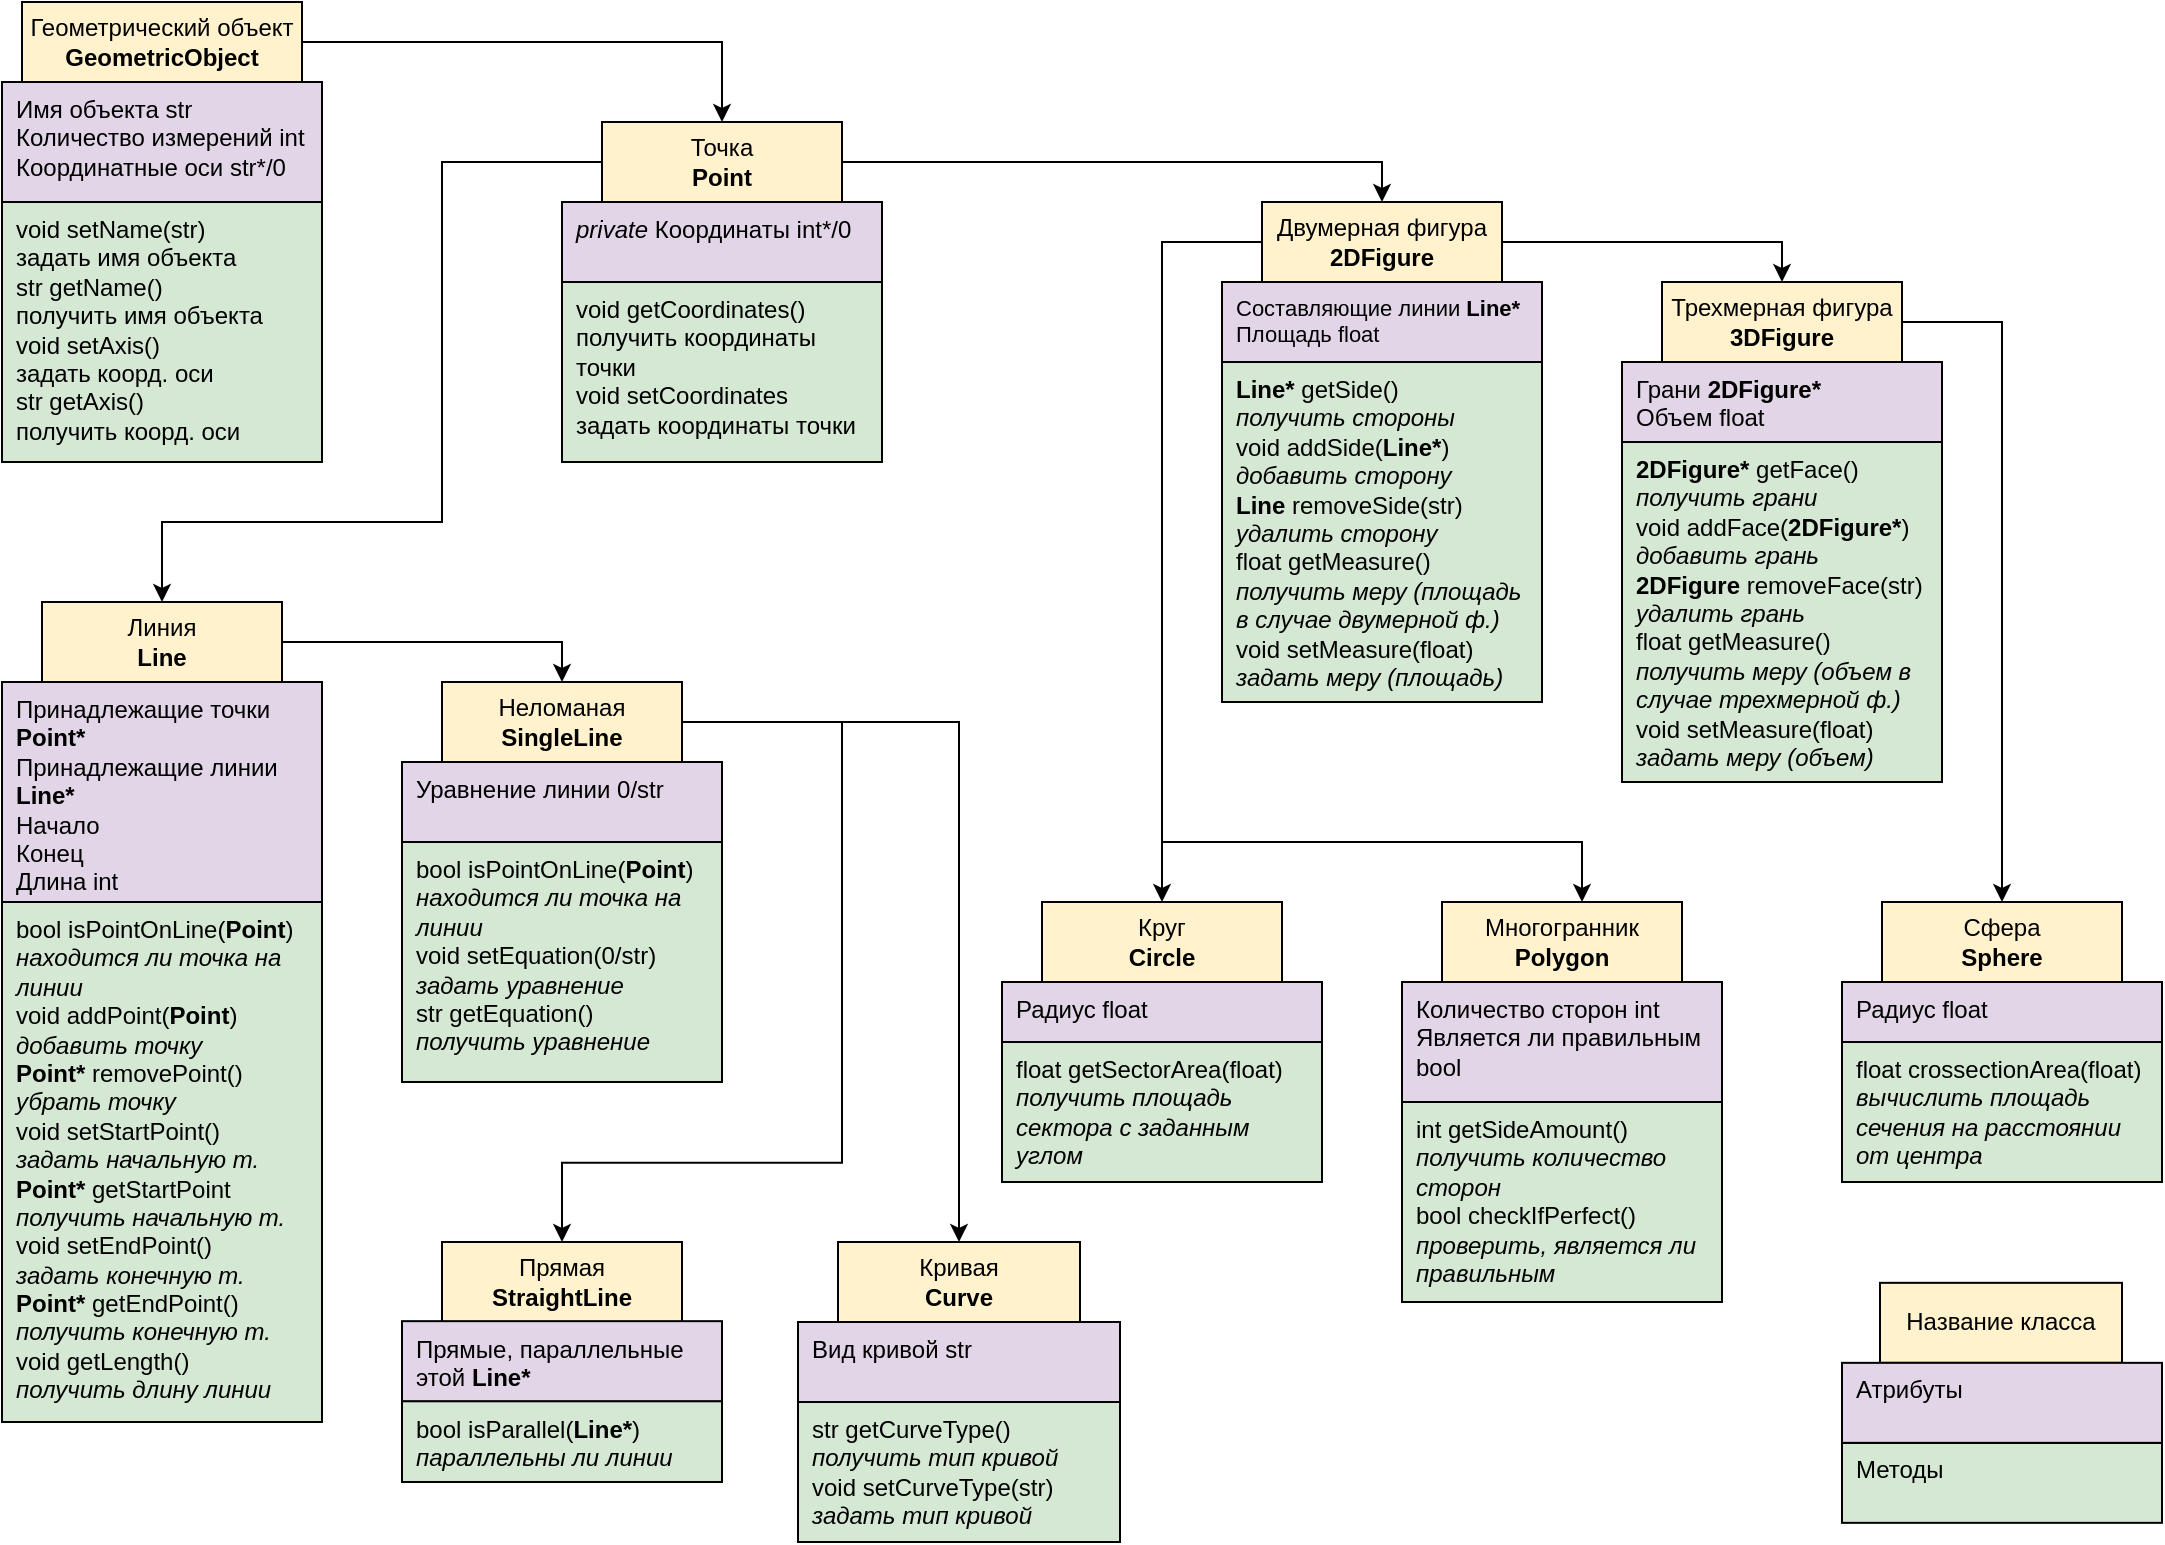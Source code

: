<mxfile version="15.7.3" type="device"><diagram id="eOIdxmEoWvrD5ZRum1LL" name="Page-1"><mxGraphModel dx="1221" dy="764" grid="1" gridSize="10" guides="1" tooltips="1" connect="1" arrows="1" fold="1" page="1" pageScale="1" pageWidth="1169" pageHeight="827" math="0" shadow="0"><root><mxCell id="0"/><mxCell id="1" parent="0"/><mxCell id="BYjtWeza5uNAZnkRkZm7-6" value="Имя объекта str&lt;br&gt;Количество измерений int&lt;br&gt;Координатные оси str*/0" style="rounded=0;whiteSpace=wrap;html=1;fillColor=#e1d5e7;strokeColor=#000000;spacingLeft=5;spacingRight=5;align=left;verticalAlign=top;" parent="1" vertex="1"><mxGeometry x="40" y="80" width="160" height="60" as="geometry"/></mxCell><mxCell id="Puh9sHjOk7Uzt1BkSw0p-1" style="edgeStyle=orthogonalEdgeStyle;rounded=0;orthogonalLoop=1;jettySize=auto;html=1;entryX=0.5;entryY=0;entryDx=0;entryDy=0;" parent="1" source="BYjtWeza5uNAZnkRkZm7-4" target="BYjtWeza5uNAZnkRkZm7-7" edge="1"><mxGeometry relative="1" as="geometry"/></mxCell><mxCell id="BYjtWeza5uNAZnkRkZm7-4" value="Геометрический объект&lt;br&gt;&lt;b&gt;GeometricObject&lt;/b&gt;" style="rounded=0;whiteSpace=wrap;html=1;fillColor=#fff2cc;strokeColor=#000000;fontSize=12;" parent="1" vertex="1"><mxGeometry x="50" y="40" width="140" height="40" as="geometry"/></mxCell><mxCell id="BYjtWeza5uNAZnkRkZm7-5" value="void setName(str)&lt;br&gt;задать имя объекта&lt;br&gt;str getName()&lt;br&gt;получить имя объекта&lt;br&gt;void setAxis()&lt;br&gt;задать коорд. оси&lt;br&gt;str getAxis()&lt;br&gt;получить коорд. оси" style="rounded=0;whiteSpace=wrap;html=1;fillColor=#d5e8d4;strokeColor=#000000;spacingLeft=5;spacingRight=5;align=left;verticalAlign=top;" parent="1" vertex="1"><mxGeometry x="40" y="140" width="160" height="130" as="geometry"/></mxCell><mxCell id="BYjtWeza5uNAZnkRkZm7-29" value="" style="edgeStyle=orthogonalEdgeStyle;rounded=0;orthogonalLoop=1;jettySize=auto;html=1;fontSize=12;entryX=0.5;entryY=0;entryDx=0;entryDy=0;" parent="1" source="BYjtWeza5uNAZnkRkZm7-7" target="BYjtWeza5uNAZnkRkZm7-10" edge="1"><mxGeometry relative="1" as="geometry"><mxPoint x="499" y="330" as="targetPoint"/><Array as="points"><mxPoint x="260" y="120"/><mxPoint x="260" y="300"/><mxPoint x="120" y="300"/></Array></mxGeometry></mxCell><mxCell id="BYjtWeza5uNAZnkRkZm7-30" style="edgeStyle=orthogonalEdgeStyle;rounded=0;orthogonalLoop=1;jettySize=auto;html=1;entryX=0.5;entryY=0;entryDx=0;entryDy=0;fontSize=12;" parent="1" source="BYjtWeza5uNAZnkRkZm7-7" target="BYjtWeza5uNAZnkRkZm7-19" edge="1"><mxGeometry relative="1" as="geometry"/></mxCell><mxCell id="BYjtWeza5uNAZnkRkZm7-7" value="Точка&lt;br&gt;&lt;b&gt;Point&lt;/b&gt;" style="rounded=0;whiteSpace=wrap;html=1;fillColor=#fff2cc;strokeColor=#000000;fontSize=12;" parent="1" vertex="1"><mxGeometry x="340" y="100" width="120" height="40" as="geometry"/></mxCell><mxCell id="BYjtWeza5uNAZnkRkZm7-8" value="void getCoordinates()&lt;br&gt;получить координаты точки&lt;br&gt;void setCoordinates&lt;br&gt;задать координаты точки&lt;br&gt;" style="rounded=0;whiteSpace=wrap;html=1;fillColor=#d5e8d4;strokeColor=#000000;spacingLeft=5;spacingRight=5;align=left;verticalAlign=top;" parent="1" vertex="1"><mxGeometry x="320" y="180" width="160" height="90" as="geometry"/></mxCell><mxCell id="BYjtWeza5uNAZnkRkZm7-9" value="&lt;i&gt;private&amp;nbsp;&lt;/i&gt;Координаты int*/0" style="rounded=0;whiteSpace=wrap;html=1;fillColor=#e1d5e7;strokeColor=#000000;spacingLeft=5;spacingRight=5;align=left;verticalAlign=top;" parent="1" vertex="1"><mxGeometry x="320" y="140" width="160" height="40" as="geometry"/></mxCell><mxCell id="17SI0xlyVwk4ct2uyxph-13" style="edgeStyle=orthogonalEdgeStyle;rounded=0;orthogonalLoop=1;jettySize=auto;html=1;entryX=0.5;entryY=0;entryDx=0;entryDy=0;" parent="1" source="BYjtWeza5uNAZnkRkZm7-10" target="17SI0xlyVwk4ct2uyxph-7" edge="1"><mxGeometry relative="1" as="geometry"/></mxCell><mxCell id="BYjtWeza5uNAZnkRkZm7-10" value="Линия&lt;br&gt;&lt;b&gt;Line&lt;/b&gt;" style="rounded=0;whiteSpace=wrap;html=1;fillColor=#fff2cc;strokeColor=#000000;fontSize=12;" parent="1" vertex="1"><mxGeometry x="60" y="340" width="120" height="40" as="geometry"/></mxCell><mxCell id="BYjtWeza5uNAZnkRkZm7-11" value="bool isPointOnLine(&lt;b&gt;Point&lt;/b&gt;)&lt;br&gt;&lt;i&gt;находится ли точка на линии&lt;/i&gt;&lt;br&gt;void addPoint(&lt;b&gt;Point&lt;/b&gt;)&lt;br&gt;&lt;i&gt;добавить точку&lt;/i&gt;&lt;br&gt;&lt;b&gt;Point*&lt;/b&gt; removePoint()&lt;br&gt;&lt;i&gt;убрать точку&lt;/i&gt;&lt;br&gt;void setStartPoint()&lt;br&gt;&lt;i&gt;задать начальную т.&lt;/i&gt;&lt;br&gt;&lt;b&gt;Point*&lt;/b&gt; getStartPoint&lt;br&gt;&lt;i&gt;получить начальную т.&lt;/i&gt;&lt;br&gt;void setEndPoint()&lt;br&gt;&lt;i&gt;задать конечную т.&lt;/i&gt;&lt;br&gt;&lt;b&gt;Point*&lt;/b&gt; getEndPoint()&lt;br&gt;&lt;i&gt;получить конечную т.&lt;/i&gt;&lt;br&gt;void getLength()&lt;br&gt;&lt;i&gt;получить длину линии&lt;/i&gt;&lt;br&gt;" style="rounded=0;whiteSpace=wrap;html=1;fillColor=#d5e8d4;strokeColor=#000000;spacingLeft=5;spacingRight=5;align=left;verticalAlign=top;" parent="1" vertex="1"><mxGeometry x="40" y="490" width="160" height="260" as="geometry"/></mxCell><mxCell id="17SI0xlyVwk4ct2uyxph-14" value="" style="edgeStyle=orthogonalEdgeStyle;rounded=0;orthogonalLoop=1;jettySize=auto;html=1;" parent="1" source="BYjtWeza5uNAZnkRkZm7-12" target="BYjtWeza5uNAZnkRkZm7-11" edge="1"><mxGeometry relative="1" as="geometry"><Array as="points"><mxPoint x="120" y="490"/><mxPoint x="120" y="490"/></Array></mxGeometry></mxCell><mxCell id="BYjtWeza5uNAZnkRkZm7-12" value="Принадлежащие точки &lt;b&gt;Point*&lt;br&gt;&lt;/b&gt;Принадлежащие линии &lt;b&gt;Line*&lt;/b&gt;&lt;br&gt;Начало&lt;br&gt;Конец&lt;br&gt;Длина int" style="rounded=0;whiteSpace=wrap;html=1;fillColor=#e1d5e7;strokeColor=#000000;spacingLeft=5;spacingRight=5;align=left;verticalAlign=top;" parent="1" vertex="1"><mxGeometry x="40" y="380" width="160" height="110" as="geometry"/></mxCell><mxCell id="BYjtWeza5uNAZnkRkZm7-13" value="Прямая&lt;br&gt;&lt;b&gt;StraightLine&lt;/b&gt;" style="rounded=0;whiteSpace=wrap;html=1;fillColor=#fff2cc;strokeColor=#000000;fontSize=12;" parent="1" vertex="1"><mxGeometry x="260" y="660.0" width="120" height="40" as="geometry"/></mxCell><mxCell id="BYjtWeza5uNAZnkRkZm7-14" value="bool isParallel(&lt;b&gt;Line*&lt;/b&gt;)&lt;br&gt;&lt;i&gt;параллельны ли линии&lt;/i&gt;" style="rounded=0;whiteSpace=wrap;html=1;fillColor=#d5e8d4;strokeColor=#000000;spacingLeft=5;spacingRight=5;align=left;verticalAlign=top;" parent="1" vertex="1"><mxGeometry x="240" y="739.58" width="160" height="40.42" as="geometry"/></mxCell><mxCell id="BYjtWeza5uNAZnkRkZm7-15" value="Прямые, параллельные этой &lt;b&gt;Line*&lt;/b&gt;" style="rounded=0;whiteSpace=wrap;html=1;fillColor=#e1d5e7;strokeColor=#000000;spacingLeft=5;spacingRight=5;align=left;verticalAlign=top;" parent="1" vertex="1"><mxGeometry x="240" y="699.58" width="160" height="40" as="geometry"/></mxCell><mxCell id="17SI0xlyVwk4ct2uyxph-1" style="edgeStyle=orthogonalEdgeStyle;rounded=0;orthogonalLoop=1;jettySize=auto;html=1;entryX=0.5;entryY=0;entryDx=0;entryDy=0;" parent="1" source="BYjtWeza5uNAZnkRkZm7-19" target="BYjtWeza5uNAZnkRkZm7-22" edge="1"><mxGeometry relative="1" as="geometry"/></mxCell><mxCell id="f7lWRj6k2fOXvwgLhzzu-22" style="edgeStyle=orthogonalEdgeStyle;rounded=0;orthogonalLoop=1;jettySize=auto;html=1;fontSize=11;" parent="1" source="BYjtWeza5uNAZnkRkZm7-19" target="f7lWRj6k2fOXvwgLhzzu-6" edge="1"><mxGeometry relative="1" as="geometry"><Array as="points"><mxPoint x="620" y="160"/><mxPoint x="620" y="460"/><mxPoint x="830" y="460"/></Array></mxGeometry></mxCell><mxCell id="f7lWRj6k2fOXvwgLhzzu-23" style="edgeStyle=orthogonalEdgeStyle;rounded=0;orthogonalLoop=1;jettySize=auto;html=1;entryX=0.5;entryY=0;entryDx=0;entryDy=0;fontSize=11;" parent="1" source="BYjtWeza5uNAZnkRkZm7-19" target="f7lWRj6k2fOXvwgLhzzu-9" edge="1"><mxGeometry relative="1" as="geometry"><Array as="points"><mxPoint x="620" y="160"/></Array></mxGeometry></mxCell><mxCell id="BYjtWeza5uNAZnkRkZm7-19" value="Двумерная фигура&lt;br&gt;&lt;b&gt;2DFigure&lt;/b&gt;" style="rounded=0;whiteSpace=wrap;html=1;fillColor=#fff2cc;strokeColor=#000000;fontSize=12;" parent="1" vertex="1"><mxGeometry x="670" y="140" width="120" height="40" as="geometry"/></mxCell><mxCell id="BYjtWeza5uNAZnkRkZm7-20" value="&lt;b&gt;Line*&lt;/b&gt; getSide()&amp;nbsp;&lt;br&gt;&lt;i&gt;получить стороны&lt;/i&gt;&lt;br&gt;void addSide(&lt;b&gt;Line*&lt;/b&gt;)&lt;br&gt;&lt;i&gt;добавить сторону&lt;/i&gt;&lt;br&gt;&lt;b&gt;Line&lt;/b&gt; removeSide(str)&lt;br&gt;&lt;i&gt;удалить сторону&lt;/i&gt;&lt;br&gt;float getMeasure()&lt;br&gt;&lt;i&gt;получить меру (площадь в случае двумерной ф.)&lt;/i&gt;&lt;br&gt;void setMeasure(float)&lt;br&gt;&lt;i&gt;задать меру (площадь)&lt;/i&gt;" style="rounded=0;whiteSpace=wrap;html=1;fillColor=#d5e8d4;strokeColor=#000000;spacingLeft=5;spacingRight=5;align=left;verticalAlign=top;" parent="1" vertex="1"><mxGeometry x="650" y="220" width="160" height="170" as="geometry"/></mxCell><mxCell id="BYjtWeza5uNAZnkRkZm7-21" value="Составляющие линии&lt;b style=&quot;font-size: 11px;&quot;&gt; Line*&lt;/b&gt;&lt;br style=&quot;font-size: 11px;&quot;&gt;Площадь float" style="rounded=0;whiteSpace=wrap;html=1;fillColor=#e1d5e7;strokeColor=#000000;spacingLeft=5;spacingRight=5;align=left;verticalAlign=top;fontSize=11;" parent="1" vertex="1"><mxGeometry x="650" y="180" width="160" height="40" as="geometry"/></mxCell><mxCell id="f7lWRj6k2fOXvwgLhzzu-24" style="edgeStyle=orthogonalEdgeStyle;rounded=0;orthogonalLoop=1;jettySize=auto;html=1;entryX=0.5;entryY=0;entryDx=0;entryDy=0;fontSize=11;" parent="1" source="BYjtWeza5uNAZnkRkZm7-22" target="f7lWRj6k2fOXvwgLhzzu-15" edge="1"><mxGeometry relative="1" as="geometry"><Array as="points"><mxPoint x="1040" y="200"/><mxPoint x="1040" y="370"/></Array></mxGeometry></mxCell><mxCell id="BYjtWeza5uNAZnkRkZm7-22" value="Трехмерная фигура&lt;br&gt;&lt;b&gt;3DFigure&lt;/b&gt;" style="rounded=0;whiteSpace=wrap;html=1;fillColor=#fff2cc;strokeColor=#000000;fontSize=12;" parent="1" vertex="1"><mxGeometry x="870" y="180" width="120" height="40" as="geometry"/></mxCell><mxCell id="BYjtWeza5uNAZnkRkZm7-23" value="&lt;b&gt;2DFigure* &lt;/b&gt;getFace()&lt;br&gt;&lt;i&gt;получить грани&lt;br&gt;&lt;/i&gt;void addFace(&lt;b&gt;2DFigure*&lt;/b&gt;)&lt;br&gt;&lt;i&gt;добавить грань&lt;br&gt;&lt;/i&gt;&lt;b&gt;2DFigure &lt;/b&gt;removeFace(str)&lt;br&gt;&lt;i&gt;удалить грань&lt;br&gt;&lt;/i&gt;float getMeasure()&lt;br&gt;&lt;i&gt;получить меру (объем в случае трехмерной ф.)&lt;/i&gt;&lt;br&gt;void setMeasure(float)&lt;br&gt;&lt;i&gt;задать меру (объем)&lt;/i&gt;&lt;i&gt;&lt;br&gt;&lt;/i&gt;" style="rounded=0;whiteSpace=wrap;html=1;fillColor=#d5e8d4;strokeColor=#000000;spacingLeft=5;spacingRight=5;align=left;verticalAlign=top;" parent="1" vertex="1"><mxGeometry x="850" y="260" width="160" height="170" as="geometry"/></mxCell><mxCell id="BYjtWeza5uNAZnkRkZm7-24" value="Грани &lt;b&gt;2DFigure*&lt;/b&gt;&lt;br&gt;Объем float" style="rounded=0;whiteSpace=wrap;html=1;fillColor=#e1d5e7;strokeColor=#000000;spacingLeft=5;spacingRight=5;align=left;verticalAlign=top;" parent="1" vertex="1"><mxGeometry x="850" y="220" width="160" height="40" as="geometry"/></mxCell><mxCell id="BYjtWeza5uNAZnkRkZm7-25" value="Название класса" style="rounded=0;whiteSpace=wrap;html=1;fillColor=#fff2cc;strokeColor=#000000;fontSize=12;" parent="1" vertex="1"><mxGeometry x="979" y="680.42" width="121" height="40" as="geometry"/></mxCell><mxCell id="BYjtWeza5uNAZnkRkZm7-26" value="Методы" style="rounded=0;whiteSpace=wrap;html=1;fillColor=#d5e8d4;strokeColor=#000000;spacingLeft=5;spacingRight=5;align=left;verticalAlign=top;" parent="1" vertex="1"><mxGeometry x="960" y="760.42" width="160" height="40" as="geometry"/></mxCell><mxCell id="BYjtWeza5uNAZnkRkZm7-27" value="Атрибуты" style="rounded=0;whiteSpace=wrap;html=1;fillColor=#e1d5e7;strokeColor=#000000;spacingLeft=5;spacingRight=5;align=left;verticalAlign=top;" parent="1" vertex="1"><mxGeometry x="960" y="720.42" width="160" height="40" as="geometry"/></mxCell><mxCell id="f7lWRj6k2fOXvwgLhzzu-1" style="edgeStyle=orthogonalEdgeStyle;rounded=0;orthogonalLoop=1;jettySize=auto;html=1;entryX=0.5;entryY=0;entryDx=0;entryDy=0;" parent="1" source="17SI0xlyVwk4ct2uyxph-7" target="17SI0xlyVwk4ct2uyxph-17" edge="1"><mxGeometry relative="1" as="geometry"><Array as="points"><mxPoint x="518" y="400.42"/></Array></mxGeometry></mxCell><mxCell id="f7lWRj6k2fOXvwgLhzzu-3" style="edgeStyle=orthogonalEdgeStyle;rounded=0;orthogonalLoop=1;jettySize=auto;html=1;entryX=0.5;entryY=0;entryDx=0;entryDy=0;" parent="1" source="17SI0xlyVwk4ct2uyxph-7" target="BYjtWeza5uNAZnkRkZm7-13" edge="1"><mxGeometry relative="1" as="geometry"><Array as="points"><mxPoint x="460" y="400.42"/><mxPoint x="460" y="620.42"/><mxPoint x="320" y="620.42"/></Array></mxGeometry></mxCell><mxCell id="17SI0xlyVwk4ct2uyxph-7" value="Неломаная&lt;br&gt;&lt;b&gt;SingleLine&lt;/b&gt;" style="rounded=0;whiteSpace=wrap;html=1;fillColor=#fff2cc;strokeColor=#000000;fontSize=12;" parent="1" vertex="1"><mxGeometry x="260" y="380" width="120" height="40" as="geometry"/></mxCell><mxCell id="17SI0xlyVwk4ct2uyxph-8" value="&lt;span&gt;bool isPointOnLine(&lt;/span&gt;&lt;b&gt;Point&lt;/b&gt;&lt;span&gt;)&lt;/span&gt;&lt;br&gt;&lt;i&gt;находится ли точка на линии&lt;br&gt;&lt;/i&gt;void setEquation(0/str)&lt;br&gt;&lt;i&gt;задать уравнение&lt;/i&gt;&lt;br&gt;str getEquation()&lt;br&gt;&lt;i&gt;получить уравнение&lt;/i&gt;&lt;i&gt;&lt;br&gt;&lt;/i&gt;" style="rounded=0;whiteSpace=wrap;html=1;fillColor=#d5e8d4;strokeColor=#000000;spacingLeft=5;spacingRight=5;align=left;verticalAlign=top;" parent="1" vertex="1"><mxGeometry x="240" y="460" width="160" height="120" as="geometry"/></mxCell><mxCell id="17SI0xlyVwk4ct2uyxph-9" value="&lt;span&gt;Уравнение линии 0/str&lt;/span&gt;" style="rounded=0;whiteSpace=wrap;html=1;fillColor=#e1d5e7;strokeColor=#000000;spacingLeft=5;spacingRight=5;align=left;verticalAlign=top;" parent="1" vertex="1"><mxGeometry x="240" y="420" width="160" height="40" as="geometry"/></mxCell><mxCell id="17SI0xlyVwk4ct2uyxph-17" value="Кривая&lt;br&gt;&lt;b&gt;Curve&lt;/b&gt;" style="rounded=0;whiteSpace=wrap;html=1;fillColor=#fff2cc;strokeColor=#000000;fontSize=12;" parent="1" vertex="1"><mxGeometry x="458" y="660" width="121" height="40" as="geometry"/></mxCell><mxCell id="17SI0xlyVwk4ct2uyxph-18" value="str getCurveType()&lt;br&gt;&lt;i&gt;получить тип кривой&lt;br&gt;&lt;/i&gt;void setCurveType(str)&lt;br&gt;&lt;i&gt;задать тип кривой&lt;/i&gt;" style="rounded=0;whiteSpace=wrap;html=1;fillColor=#d5e8d4;strokeColor=#000000;spacingLeft=5;spacingRight=5;align=left;verticalAlign=top;" parent="1" vertex="1"><mxGeometry x="438" y="740" width="161" height="70" as="geometry"/></mxCell><mxCell id="17SI0xlyVwk4ct2uyxph-19" value="Вид кривой str" style="rounded=0;whiteSpace=wrap;html=1;fillColor=#e1d5e7;strokeColor=#000000;spacingLeft=5;spacingRight=5;align=left;verticalAlign=top;" parent="1" vertex="1"><mxGeometry x="438" y="700" width="161" height="40" as="geometry"/></mxCell><mxCell id="f7lWRj6k2fOXvwgLhzzu-6" value="Многогранник&lt;br&gt;&lt;b&gt;Polygon&lt;/b&gt;" style="rounded=0;whiteSpace=wrap;html=1;fillColor=#fff2cc;strokeColor=#000000;fontSize=12;" parent="1" vertex="1"><mxGeometry x="760" y="490" width="120" height="40" as="geometry"/></mxCell><mxCell id="f7lWRj6k2fOXvwgLhzzu-7" value="int getSideAmount()&lt;br&gt;&lt;i&gt;получить количество сторон&lt;/i&gt;&lt;br&gt;bool checkIfPerfect()&lt;br&gt;&lt;i&gt;проверить, является ли правильным&lt;/i&gt;" style="rounded=0;whiteSpace=wrap;html=1;fillColor=#d5e8d4;strokeColor=#000000;spacingLeft=5;spacingRight=5;align=left;verticalAlign=top;" parent="1" vertex="1"><mxGeometry x="740" y="590" width="160" height="100" as="geometry"/></mxCell><mxCell id="f7lWRj6k2fOXvwgLhzzu-8" value="Количество сторон int&lt;br&gt;Является ли правильным&lt;br&gt;bool" style="rounded=0;whiteSpace=wrap;html=1;fillColor=#e1d5e7;strokeColor=#000000;spacingLeft=5;spacingRight=5;align=left;verticalAlign=top;" parent="1" vertex="1"><mxGeometry x="740" y="530" width="160" height="60" as="geometry"/></mxCell><mxCell id="f7lWRj6k2fOXvwgLhzzu-9" value="Круг&lt;br&gt;&lt;b&gt;Circle&lt;/b&gt;" style="rounded=0;whiteSpace=wrap;html=1;fillColor=#fff2cc;strokeColor=#000000;fontSize=12;" parent="1" vertex="1"><mxGeometry x="560" y="490" width="120" height="40" as="geometry"/></mxCell><mxCell id="f7lWRj6k2fOXvwgLhzzu-10" value="float getSectorArea(float)&lt;br&gt;&lt;i&gt;получить площадь сектора с заданным углом&lt;/i&gt;" style="rounded=0;whiteSpace=wrap;html=1;fillColor=#d5e8d4;strokeColor=#000000;spacingLeft=5;spacingRight=5;align=left;verticalAlign=top;" parent="1" vertex="1"><mxGeometry x="540" y="560" width="160" height="70" as="geometry"/></mxCell><mxCell id="f7lWRj6k2fOXvwgLhzzu-15" value="Сфера&lt;br&gt;&lt;b&gt;Sphere&lt;/b&gt;" style="rounded=0;whiteSpace=wrap;html=1;fillColor=#fff2cc;strokeColor=#000000;fontSize=12;" parent="1" vertex="1"><mxGeometry x="980" y="490" width="120" height="40" as="geometry"/></mxCell><mxCell id="f7lWRj6k2fOXvwgLhzzu-16" value="float crossectionArea(float)&lt;br&gt;&lt;i&gt;вычислить площадь сечения на расстоянии от центра&lt;/i&gt;" style="rounded=0;whiteSpace=wrap;html=1;fillColor=#d5e8d4;strokeColor=#000000;spacingLeft=5;spacingRight=5;align=left;verticalAlign=top;" parent="1" vertex="1"><mxGeometry x="960" y="560" width="160" height="70" as="geometry"/></mxCell><mxCell id="f7lWRj6k2fOXvwgLhzzu-17" value="Радиус float" style="rounded=0;whiteSpace=wrap;html=1;fillColor=#e1d5e7;strokeColor=#000000;spacingLeft=5;spacingRight=5;align=left;verticalAlign=top;" parent="1" vertex="1"><mxGeometry x="960" y="530" width="160" height="30" as="geometry"/></mxCell><mxCell id="f7lWRj6k2fOXvwgLhzzu-28" value="Радиус float" style="rounded=0;whiteSpace=wrap;html=1;fillColor=#e1d5e7;strokeColor=#000000;spacingLeft=5;spacingRight=5;align=left;verticalAlign=top;" parent="1" vertex="1"><mxGeometry x="540" y="530" width="160" height="30" as="geometry"/></mxCell></root></mxGraphModel></diagram></mxfile>